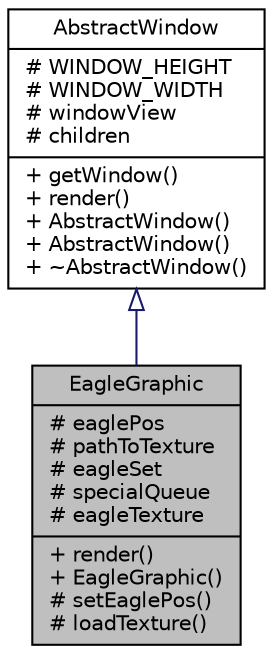 digraph "EagleGraphic"
{
 // INTERACTIVE_SVG=YES
 // LATEX_PDF_SIZE
  bgcolor="transparent";
  edge [fontname="Helvetica",fontsize="10",labelfontname="Helvetica",labelfontsize="10"];
  node [fontname="Helvetica",fontsize="10",shape=record];
  Node1 [label="{EagleGraphic\n|# eaglePos\l# pathToTexture\l# eagleSet\l# specialQueue\l# eagleTexture\l|+ render()\l+ EagleGraphic()\l# setEaglePos()\l# loadTexture()\l}",height=0.2,width=0.4,color="black", fillcolor="grey75", style="filled", fontcolor="black",tooltip="Class responsible for eagle rendering."];
  Node2 -> Node1 [dir="back",color="midnightblue",fontsize="10",style="solid",arrowtail="onormal",fontname="Helvetica"];
  Node2 [label="{AbstractWindow\n|# WINDOW_HEIGHT\l# WINDOW_WIDTH\l# windowView\l# children\l|+ getWindow()\l+ render()\l+ AbstractWindow()\l+ AbstractWindow()\l+ ~AbstractWindow()\l}",height=0.2,width=0.4,color="black",URL="$class_abstract_window.html",tooltip="Contains main SFML functions."];
}

